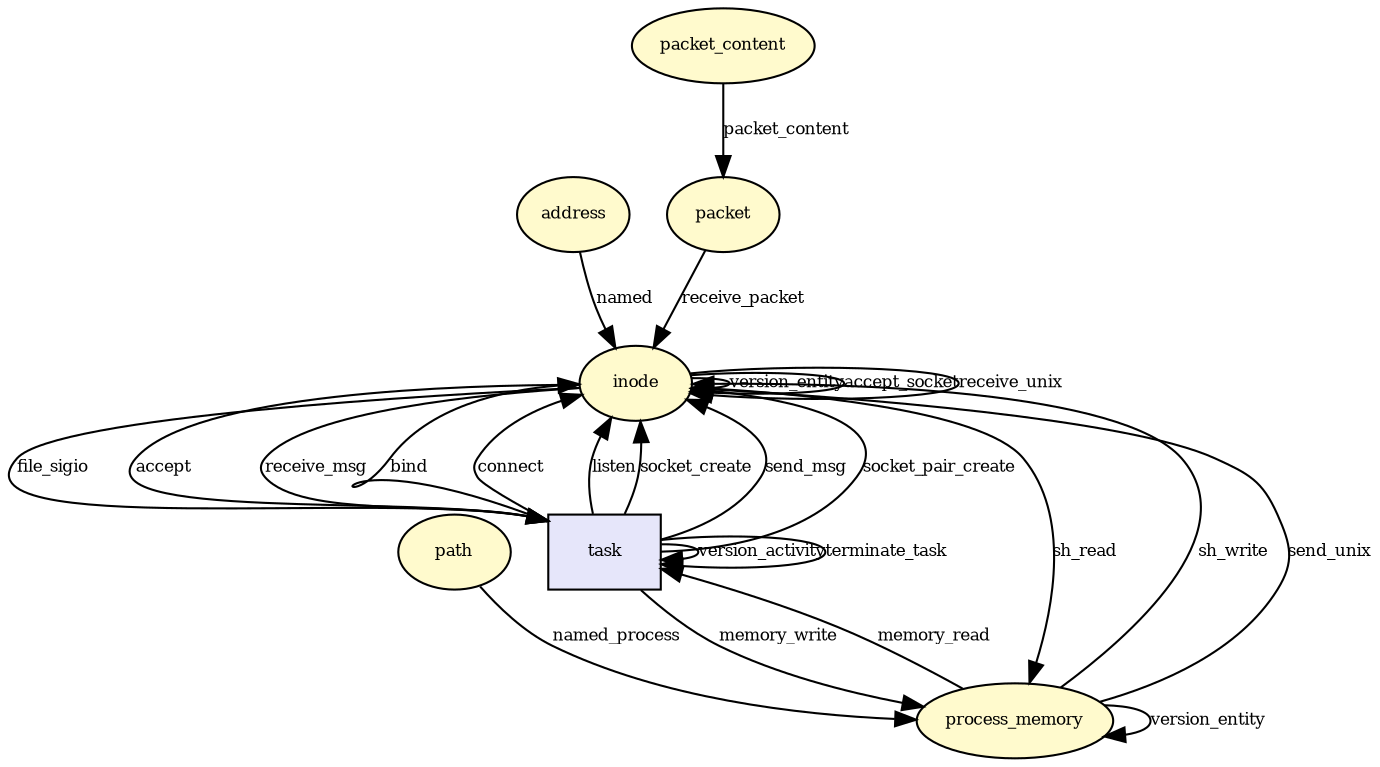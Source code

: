 digraph RGL__DirectedAdjacencyGraph {inode[fontsize = 8,label = inode,shape = ellipse, fillcolor="#fffacd", style = filled]

task[fontsize = 8,label = task,shape = rectangle, fillcolor="#e6e6fa", style = filled]

inode -> task[fontsize = 8,label = file_sigio]

process_memory[fontsize = 8,label = process_memory,shape = ellipse, fillcolor="#fffacd", style = filled]

task -> process_memory[fontsize = 8,label = memory_write]

task -> task[fontsize = 8,label = version_activity]

process_memory -> process_memory[fontsize = 8,label = version_entity]

process_memory -> inode[fontsize = 8,label = sh_write]

inode -> inode[fontsize = 8,label = version_entity]

path[fontsize = 8,label = path,shape = ellipse, fillcolor="#fffacd", style = filled]

path -> process_memory[fontsize = 8,label = named_process]

inode -> inode[fontsize = 8,label = accept_socket]

inode -> task[fontsize = 8,label = accept]

address[fontsize = 8,label = address,shape = ellipse, fillcolor="#fffacd", style = filled]

address -> inode[fontsize = 8,label = named]

process_memory -> task[fontsize = 8,label = memory_read]

task -> inode[fontsize = 8,label = bind]

inode -> process_memory[fontsize = 8,label = sh_read]

task -> inode[fontsize = 8,label = connect]

task -> inode[fontsize = 8,label = listen]

task -> inode[fontsize = 8,label = socket_create]

process_memory -> inode[fontsize = 8,label = send_unix]

inode -> task[fontsize = 8,label = receive_msg]

task -> inode[fontsize = 8,label = send_msg]

inode -> inode[fontsize = 8,label = receive_unix]

packet_content[fontsize = 8,label = packet_content,shape = ellipse, fillcolor="#fffacd", style = filled]

packet[fontsize = 8,label = packet,shape = ellipse, fillcolor="#fffacd", style = filled]

packet_content -> packet[fontsize = 8,label = packet_content]

packet -> inode[fontsize = 8,label = receive_packet]

task -> inode[fontsize = 8,label = socket_pair_create]

task -> task[fontsize = 8,label = terminate_task]

}